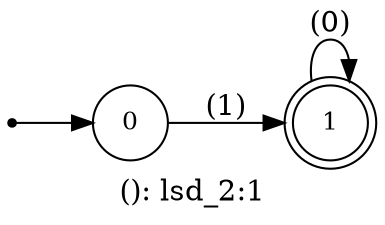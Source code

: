 digraph G {
label = "(): lsd_2:1";
rankdir = LR;
node [shape = circle, label="0", fontsize=12]0;
node [shape = doublecircle, label="1", fontsize=12]1;
node [shape = point ]; qi
qi ->0;
0 -> 1[ label = "(1)"];
1 -> 1[ label = "(0)"];
}
